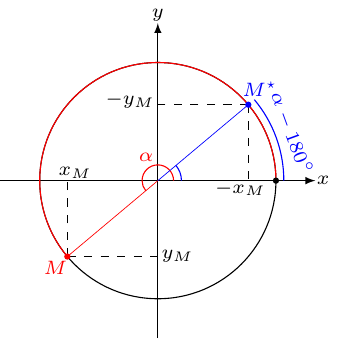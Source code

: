 \documentclass[crop]{standalone}
\usepackage[dvipsnames]{xcolor}
\usepackage{tikz}
\usetikzlibrary{positioning}

\begin{document}
  \begin{tikzpicture}[font=\scriptsize]
    \def\r{1.5}
    \def\t{220}
    \def\ox{2.0}
    \def\oy{2.0}
    
    \def\xm{\r*cos(\t)}
    \def\ym{\r*sin(\t)}

    \draw[-latex,line width=0.25pt]({-\ox},0) -- ({\ox},0);
    \node at ({\ox+0.1},0) {$x$};
    
    \draw[-latex,line width=0.25pt](0,{-\oy}) -- (0,{\oy});
    \node at (0,{\oy+0.1}) {$y$};
    
    \draw (0,0) circle ({\r});

    \draw[dashed] ({\xm},{\ym}) -- ({\xm},0);
    \draw[dashed] ({\xm},{\ym}) -- (0,{\ym});

    \draw[dashed] ({-\xm},{-\ym}) -- ({-\xm},0);
    \draw[dashed] ({-\xm},{-\ym}) -- (0,{-\ym});

    \draw[red] (\r,0) arc (0:\t:\r);
    \draw[red] (0.2,0) arc (0:\t:0.2);
    \node[red] at (-0.15,0.3) {$\alpha$};
    \draw[red,line width=0.25pt] (0,0) -- ({\xm},{\ym});
    \fill[red] ({\xm},{\ym}) circle (0.04);

    \draw[blue] (0.3,0) arc (0:\t-180:0.3);
    \draw[blue] (\r+0.1,0) arc (0:\t-180:\r+0.1);
    % % \node[blue] at (0.9,0.12) {$180^{\circ}-\alpha$};
    \node[blue,rotate=-70] at (1.7,0.6) {$\alpha-180^{\circ}$};
    \draw[blue,line width=0.25pt] (0,0) -- ({-\xm},{-\ym});
    \fill[blue] ({-\xm},{-\ym}) circle (0.04);

    \fill[black] (\r,0) circle (0.04);

    \node at ({\xm+0.1},0.1) {$x_{M}$};
    \node at ({-\xm-0.1},-0.1) {$-x_{M}$};
    \node at (0.25,{\ym}) {$y_{M}$};
    \node at (-0.35,{-\ym+0.05}) {$-y_{M}$};

    \node[red] at ({\xm-0.15},{\ym-0.15}) {$M$};
    \node[blue] at ({-\xm+0.15},{-\ym+0.2}) {$M^{\star}$};


  \end{tikzpicture}%
\end{document}
